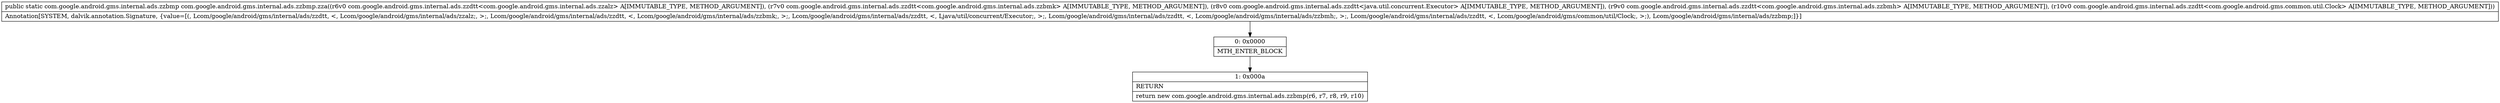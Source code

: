 digraph "CFG forcom.google.android.gms.internal.ads.zzbmp.zza(Lcom\/google\/android\/gms\/internal\/ads\/zzdtt;Lcom\/google\/android\/gms\/internal\/ads\/zzdtt;Lcom\/google\/android\/gms\/internal\/ads\/zzdtt;Lcom\/google\/android\/gms\/internal\/ads\/zzdtt;Lcom\/google\/android\/gms\/internal\/ads\/zzdtt;)Lcom\/google\/android\/gms\/internal\/ads\/zzbmp;" {
Node_0 [shape=record,label="{0\:\ 0x0000|MTH_ENTER_BLOCK\l}"];
Node_1 [shape=record,label="{1\:\ 0x000a|RETURN\l|return new com.google.android.gms.internal.ads.zzbmp(r6, r7, r8, r9, r10)\l}"];
MethodNode[shape=record,label="{public static com.google.android.gms.internal.ads.zzbmp com.google.android.gms.internal.ads.zzbmp.zza((r6v0 com.google.android.gms.internal.ads.zzdtt\<com.google.android.gms.internal.ads.zzalz\> A[IMMUTABLE_TYPE, METHOD_ARGUMENT]), (r7v0 com.google.android.gms.internal.ads.zzdtt\<com.google.android.gms.internal.ads.zzbmk\> A[IMMUTABLE_TYPE, METHOD_ARGUMENT]), (r8v0 com.google.android.gms.internal.ads.zzdtt\<java.util.concurrent.Executor\> A[IMMUTABLE_TYPE, METHOD_ARGUMENT]), (r9v0 com.google.android.gms.internal.ads.zzdtt\<com.google.android.gms.internal.ads.zzbmh\> A[IMMUTABLE_TYPE, METHOD_ARGUMENT]), (r10v0 com.google.android.gms.internal.ads.zzdtt\<com.google.android.gms.common.util.Clock\> A[IMMUTABLE_TYPE, METHOD_ARGUMENT]))  | Annotation[SYSTEM, dalvik.annotation.Signature, \{value=[(, Lcom\/google\/android\/gms\/internal\/ads\/zzdtt, \<, Lcom\/google\/android\/gms\/internal\/ads\/zzalz;, \>;, Lcom\/google\/android\/gms\/internal\/ads\/zzdtt, \<, Lcom\/google\/android\/gms\/internal\/ads\/zzbmk;, \>;, Lcom\/google\/android\/gms\/internal\/ads\/zzdtt, \<, Ljava\/util\/concurrent\/Executor;, \>;, Lcom\/google\/android\/gms\/internal\/ads\/zzdtt, \<, Lcom\/google\/android\/gms\/internal\/ads\/zzbmh;, \>;, Lcom\/google\/android\/gms\/internal\/ads\/zzdtt, \<, Lcom\/google\/android\/gms\/common\/util\/Clock;, \>;), Lcom\/google\/android\/gms\/internal\/ads\/zzbmp;]\}]\l}"];
MethodNode -> Node_0;
Node_0 -> Node_1;
}

